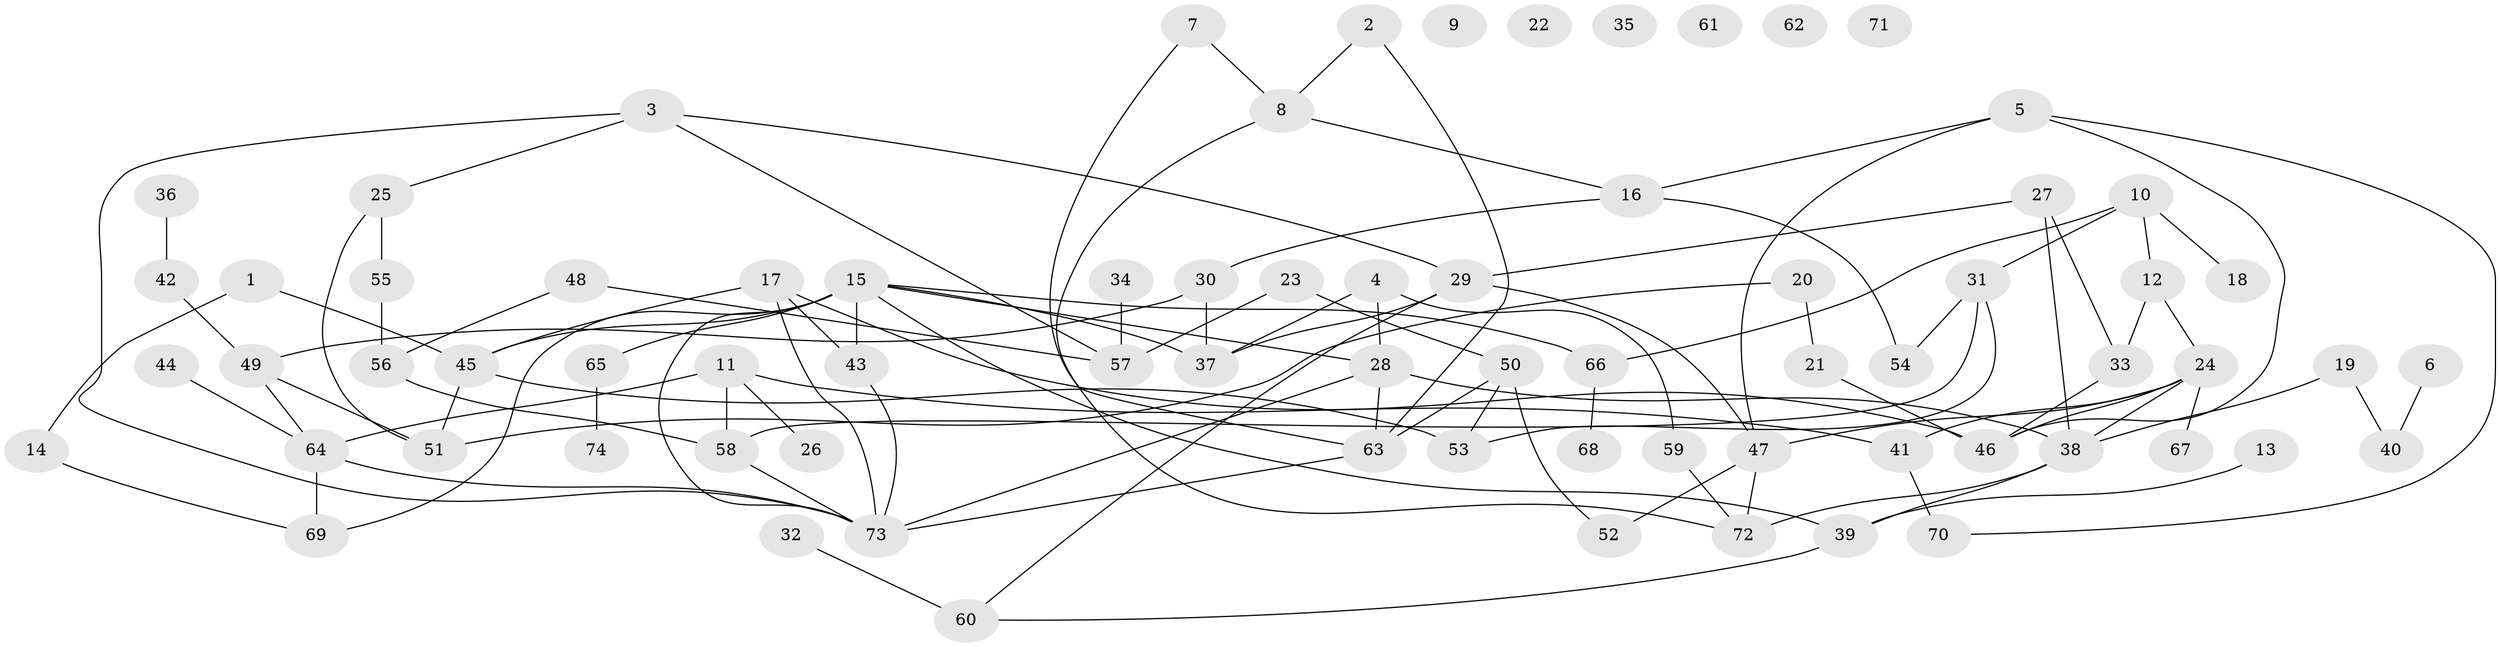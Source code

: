 // Generated by graph-tools (version 1.1) at 2025/33/03/09/25 02:33:59]
// undirected, 74 vertices, 106 edges
graph export_dot {
graph [start="1"]
  node [color=gray90,style=filled];
  1;
  2;
  3;
  4;
  5;
  6;
  7;
  8;
  9;
  10;
  11;
  12;
  13;
  14;
  15;
  16;
  17;
  18;
  19;
  20;
  21;
  22;
  23;
  24;
  25;
  26;
  27;
  28;
  29;
  30;
  31;
  32;
  33;
  34;
  35;
  36;
  37;
  38;
  39;
  40;
  41;
  42;
  43;
  44;
  45;
  46;
  47;
  48;
  49;
  50;
  51;
  52;
  53;
  54;
  55;
  56;
  57;
  58;
  59;
  60;
  61;
  62;
  63;
  64;
  65;
  66;
  67;
  68;
  69;
  70;
  71;
  72;
  73;
  74;
  1 -- 14;
  1 -- 45;
  2 -- 8;
  2 -- 63;
  3 -- 25;
  3 -- 29;
  3 -- 57;
  3 -- 73;
  4 -- 28;
  4 -- 37;
  4 -- 59;
  5 -- 16;
  5 -- 46;
  5 -- 47;
  5 -- 70;
  6 -- 40;
  7 -- 8;
  7 -- 63;
  8 -- 16;
  8 -- 72;
  10 -- 12;
  10 -- 18;
  10 -- 31;
  10 -- 66;
  11 -- 26;
  11 -- 41;
  11 -- 58;
  11 -- 64;
  12 -- 24;
  12 -- 33;
  13 -- 39;
  14 -- 69;
  15 -- 28;
  15 -- 37;
  15 -- 39;
  15 -- 43;
  15 -- 45;
  15 -- 65;
  15 -- 66;
  15 -- 69;
  15 -- 73;
  16 -- 30;
  16 -- 54;
  17 -- 43;
  17 -- 45;
  17 -- 46;
  17 -- 73;
  19 -- 38;
  19 -- 40;
  20 -- 21;
  20 -- 51;
  21 -- 46;
  23 -- 50;
  23 -- 57;
  24 -- 38;
  24 -- 41;
  24 -- 46;
  24 -- 47;
  24 -- 67;
  25 -- 51;
  25 -- 55;
  27 -- 29;
  27 -- 33;
  27 -- 38;
  28 -- 38;
  28 -- 63;
  28 -- 73;
  29 -- 37;
  29 -- 47;
  29 -- 60;
  30 -- 37;
  30 -- 49;
  31 -- 53;
  31 -- 54;
  31 -- 58;
  32 -- 60;
  33 -- 46;
  34 -- 57;
  36 -- 42;
  38 -- 39;
  38 -- 72;
  39 -- 60;
  41 -- 70;
  42 -- 49;
  43 -- 73;
  44 -- 64;
  45 -- 51;
  45 -- 53;
  47 -- 52;
  47 -- 72;
  48 -- 56;
  48 -- 57;
  49 -- 51;
  49 -- 64;
  50 -- 52;
  50 -- 53;
  50 -- 63;
  55 -- 56;
  56 -- 58;
  58 -- 73;
  59 -- 72;
  63 -- 73;
  64 -- 69;
  64 -- 73;
  65 -- 74;
  66 -- 68;
}
